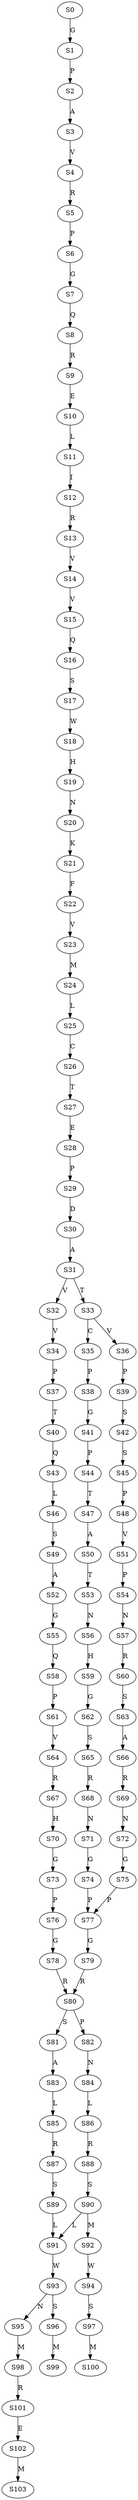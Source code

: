 strict digraph  {
	S0 -> S1 [ label = G ];
	S1 -> S2 [ label = P ];
	S2 -> S3 [ label = A ];
	S3 -> S4 [ label = V ];
	S4 -> S5 [ label = R ];
	S5 -> S6 [ label = P ];
	S6 -> S7 [ label = G ];
	S7 -> S8 [ label = Q ];
	S8 -> S9 [ label = R ];
	S9 -> S10 [ label = E ];
	S10 -> S11 [ label = L ];
	S11 -> S12 [ label = I ];
	S12 -> S13 [ label = R ];
	S13 -> S14 [ label = V ];
	S14 -> S15 [ label = V ];
	S15 -> S16 [ label = Q ];
	S16 -> S17 [ label = S ];
	S17 -> S18 [ label = W ];
	S18 -> S19 [ label = H ];
	S19 -> S20 [ label = N ];
	S20 -> S21 [ label = K ];
	S21 -> S22 [ label = F ];
	S22 -> S23 [ label = V ];
	S23 -> S24 [ label = M ];
	S24 -> S25 [ label = L ];
	S25 -> S26 [ label = C ];
	S26 -> S27 [ label = T ];
	S27 -> S28 [ label = E ];
	S28 -> S29 [ label = P ];
	S29 -> S30 [ label = D ];
	S30 -> S31 [ label = A ];
	S31 -> S32 [ label = V ];
	S31 -> S33 [ label = T ];
	S32 -> S34 [ label = V ];
	S33 -> S35 [ label = C ];
	S33 -> S36 [ label = V ];
	S34 -> S37 [ label = P ];
	S35 -> S38 [ label = P ];
	S36 -> S39 [ label = P ];
	S37 -> S40 [ label = T ];
	S38 -> S41 [ label = G ];
	S39 -> S42 [ label = S ];
	S40 -> S43 [ label = Q ];
	S41 -> S44 [ label = P ];
	S42 -> S45 [ label = S ];
	S43 -> S46 [ label = L ];
	S44 -> S47 [ label = T ];
	S45 -> S48 [ label = P ];
	S46 -> S49 [ label = S ];
	S47 -> S50 [ label = A ];
	S48 -> S51 [ label = V ];
	S49 -> S52 [ label = A ];
	S50 -> S53 [ label = T ];
	S51 -> S54 [ label = P ];
	S52 -> S55 [ label = G ];
	S53 -> S56 [ label = N ];
	S54 -> S57 [ label = N ];
	S55 -> S58 [ label = Q ];
	S56 -> S59 [ label = H ];
	S57 -> S60 [ label = R ];
	S58 -> S61 [ label = P ];
	S59 -> S62 [ label = G ];
	S60 -> S63 [ label = S ];
	S61 -> S64 [ label = V ];
	S62 -> S65 [ label = S ];
	S63 -> S66 [ label = A ];
	S64 -> S67 [ label = R ];
	S65 -> S68 [ label = R ];
	S66 -> S69 [ label = R ];
	S67 -> S70 [ label = H ];
	S68 -> S71 [ label = N ];
	S69 -> S72 [ label = N ];
	S70 -> S73 [ label = G ];
	S71 -> S74 [ label = G ];
	S72 -> S75 [ label = G ];
	S73 -> S76 [ label = P ];
	S74 -> S77 [ label = P ];
	S75 -> S77 [ label = P ];
	S76 -> S78 [ label = G ];
	S77 -> S79 [ label = G ];
	S78 -> S80 [ label = R ];
	S79 -> S80 [ label = R ];
	S80 -> S81 [ label = S ];
	S80 -> S82 [ label = P ];
	S81 -> S83 [ label = A ];
	S82 -> S84 [ label = N ];
	S83 -> S85 [ label = L ];
	S84 -> S86 [ label = L ];
	S85 -> S87 [ label = R ];
	S86 -> S88 [ label = R ];
	S87 -> S89 [ label = S ];
	S88 -> S90 [ label = S ];
	S89 -> S91 [ label = L ];
	S90 -> S92 [ label = M ];
	S90 -> S91 [ label = L ];
	S91 -> S93 [ label = W ];
	S92 -> S94 [ label = W ];
	S93 -> S95 [ label = N ];
	S93 -> S96 [ label = S ];
	S94 -> S97 [ label = S ];
	S95 -> S98 [ label = M ];
	S96 -> S99 [ label = M ];
	S97 -> S100 [ label = M ];
	S98 -> S101 [ label = R ];
	S101 -> S102 [ label = E ];
	S102 -> S103 [ label = M ];
}
